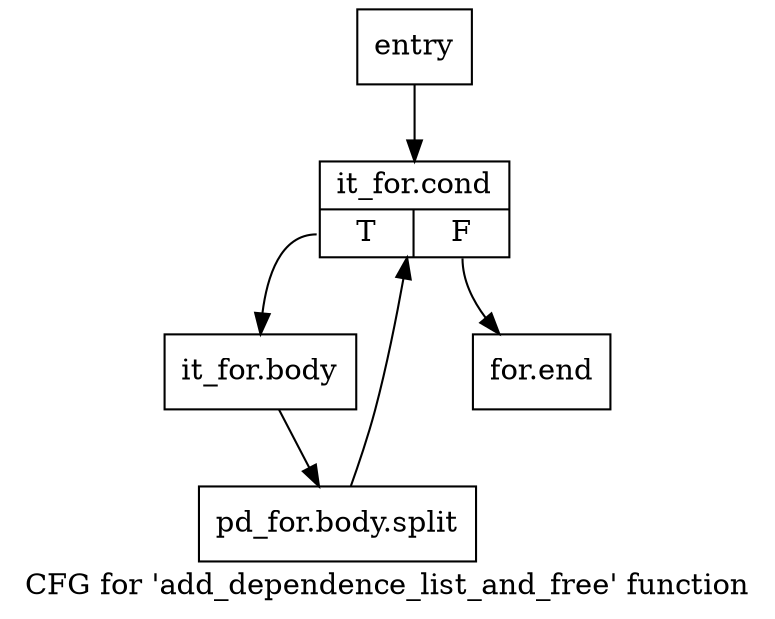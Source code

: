 digraph "CFG for 'add_dependence_list_and_free' function" {
	label="CFG for 'add_dependence_list_and_free' function";

	Node0x8ed7cc0 [shape=record,label="{entry}"];
	Node0x8ed7cc0 -> Node0x8ed7d10;
	Node0x8ed7d10 [shape=record,label="{it_for.cond|{<s0>T|<s1>F}}"];
	Node0x8ed7d10:s0 -> Node0x8ed7d60;
	Node0x8ed7d10:s1 -> Node0x8ed7db0;
	Node0x8ed7d60 [shape=record,label="{it_for.body}"];
	Node0x8ed7d60 -> Node0xe05bf00;
	Node0xe05bf00 [shape=record,label="{pd_for.body.split}"];
	Node0xe05bf00 -> Node0x8ed7d10;
	Node0x8ed7db0 [shape=record,label="{for.end}"];
}
